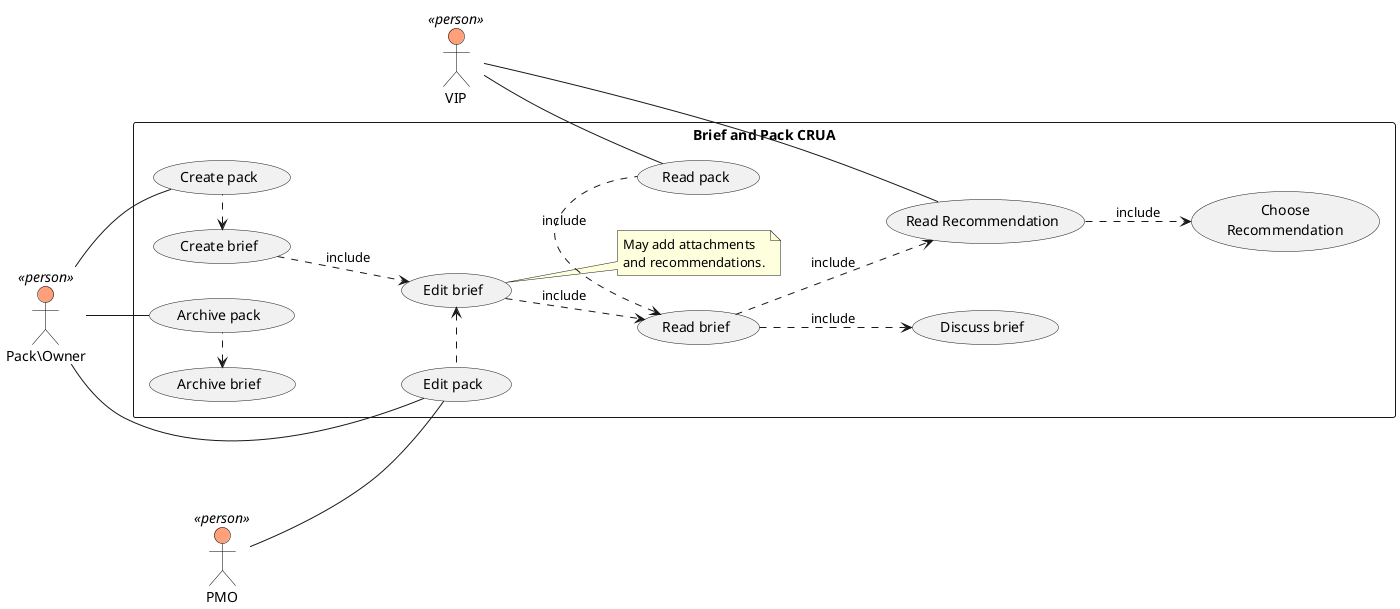 @startuml
left to right direction

actor :VIP: <<person>> as A_VIP
actor :PMO: <<person>> as A_PMO
actor :Pack\Owner: <<person>> as A_OWNER

rectangle "Brief and Pack CRUA" as RECT_BRIEF {
    
    usecase (Read Recommendation) as RR

    A_VIP -- RR
    RR ..> (Choose\nRecommendation) : include

    (Read brief)
    (Read brief) ..> RR : include

    note "May add attachments\nand recommendations." as N1
    (Edit brief) .. N1
    (Create brief)
    (Archive brief)
    
    (Read brief) ..> (Discuss brief) : include    
    (Edit brief) ..> (Read brief) : include
    (Create brief) ..> (Edit brief) : include

    (Read pack) .left.> (Read brief) : include
    A_VIP -- (Read pack)
    A_PMO -- (Edit pack)
    (Edit pack) .left.> (Edit brief)
    A_OWNER -- (Edit pack)
    (Create pack) .left.> (Create brief)
    A_OWNER -- (Create pack)
    (Archive pack) .left.> (Archive brief)
    A_OWNER -- (Archive pack)
}

skinparam actor {
    backgroundColor<<person>> LightSalmon
    borderColor<<person>> Black
}

@enduml